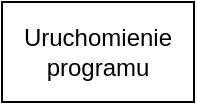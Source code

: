 <mxfile version="26.1.3">
  <diagram name="Strona-1" id="oN6jN8dp0D8uRFEL7blW">
    <mxGraphModel dx="2033" dy="1144" grid="1" gridSize="10" guides="1" tooltips="1" connect="1" arrows="1" fold="1" page="1" pageScale="1" pageWidth="827" pageHeight="1169" math="0" shadow="0">
      <root>
        <mxCell id="0" />
        <mxCell id="1" parent="0" />
        <mxCell id="1n6aLhedn1HPIlILf3Zx-1" value="Uruchomienie programu" style="rounded=0;whiteSpace=wrap;html=1;" vertex="1" parent="1">
          <mxGeometry x="366" y="10" width="96" height="50" as="geometry" />
        </mxCell>
      </root>
    </mxGraphModel>
  </diagram>
</mxfile>
